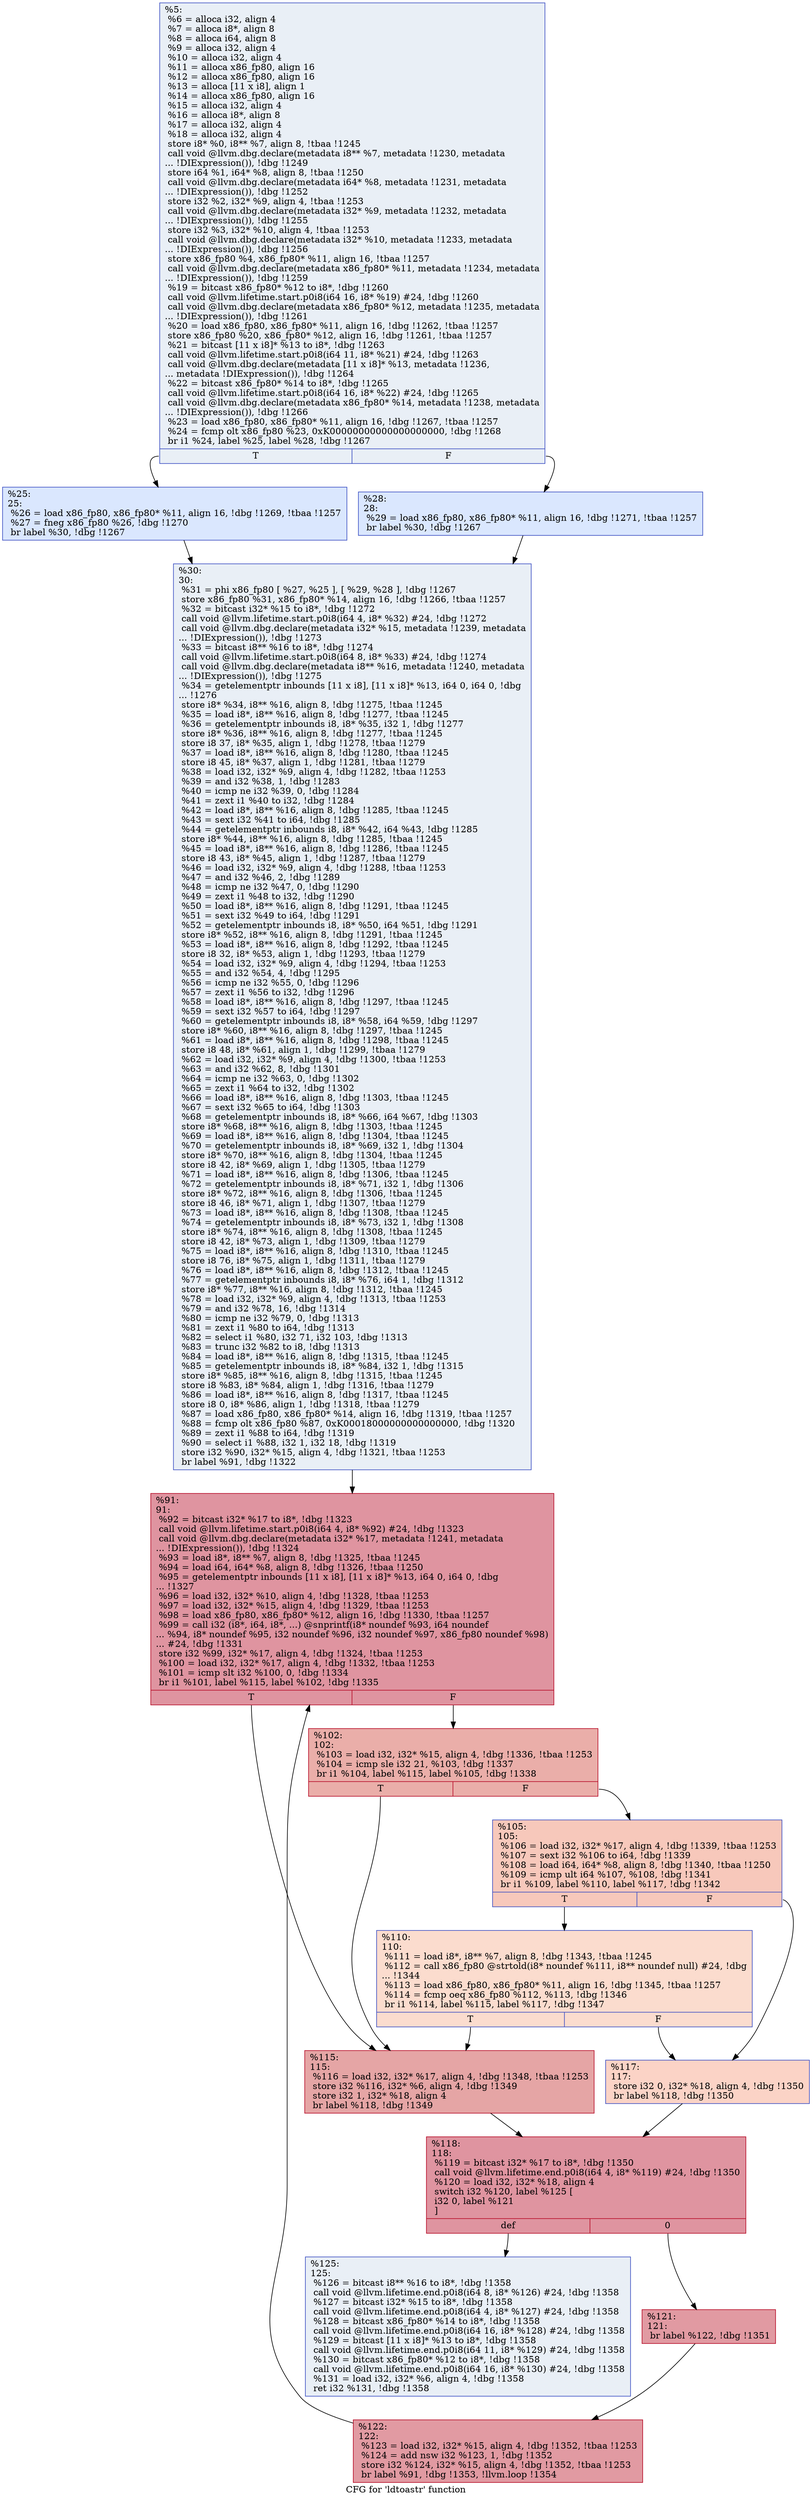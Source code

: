digraph "CFG for 'ldtoastr' function" {
	label="CFG for 'ldtoastr' function";

	Node0xa9bec0 [shape=record,color="#3d50c3ff", style=filled, fillcolor="#cedaeb70",label="{%5:\l  %6 = alloca i32, align 4\l  %7 = alloca i8*, align 8\l  %8 = alloca i64, align 8\l  %9 = alloca i32, align 4\l  %10 = alloca i32, align 4\l  %11 = alloca x86_fp80, align 16\l  %12 = alloca x86_fp80, align 16\l  %13 = alloca [11 x i8], align 1\l  %14 = alloca x86_fp80, align 16\l  %15 = alloca i32, align 4\l  %16 = alloca i8*, align 8\l  %17 = alloca i32, align 4\l  %18 = alloca i32, align 4\l  store i8* %0, i8** %7, align 8, !tbaa !1245\l  call void @llvm.dbg.declare(metadata i8** %7, metadata !1230, metadata\l... !DIExpression()), !dbg !1249\l  store i64 %1, i64* %8, align 8, !tbaa !1250\l  call void @llvm.dbg.declare(metadata i64* %8, metadata !1231, metadata\l... !DIExpression()), !dbg !1252\l  store i32 %2, i32* %9, align 4, !tbaa !1253\l  call void @llvm.dbg.declare(metadata i32* %9, metadata !1232, metadata\l... !DIExpression()), !dbg !1255\l  store i32 %3, i32* %10, align 4, !tbaa !1253\l  call void @llvm.dbg.declare(metadata i32* %10, metadata !1233, metadata\l... !DIExpression()), !dbg !1256\l  store x86_fp80 %4, x86_fp80* %11, align 16, !tbaa !1257\l  call void @llvm.dbg.declare(metadata x86_fp80* %11, metadata !1234, metadata\l... !DIExpression()), !dbg !1259\l  %19 = bitcast x86_fp80* %12 to i8*, !dbg !1260\l  call void @llvm.lifetime.start.p0i8(i64 16, i8* %19) #24, !dbg !1260\l  call void @llvm.dbg.declare(metadata x86_fp80* %12, metadata !1235, metadata\l... !DIExpression()), !dbg !1261\l  %20 = load x86_fp80, x86_fp80* %11, align 16, !dbg !1262, !tbaa !1257\l  store x86_fp80 %20, x86_fp80* %12, align 16, !dbg !1261, !tbaa !1257\l  %21 = bitcast [11 x i8]* %13 to i8*, !dbg !1263\l  call void @llvm.lifetime.start.p0i8(i64 11, i8* %21) #24, !dbg !1263\l  call void @llvm.dbg.declare(metadata [11 x i8]* %13, metadata !1236,\l... metadata !DIExpression()), !dbg !1264\l  %22 = bitcast x86_fp80* %14 to i8*, !dbg !1265\l  call void @llvm.lifetime.start.p0i8(i64 16, i8* %22) #24, !dbg !1265\l  call void @llvm.dbg.declare(metadata x86_fp80* %14, metadata !1238, metadata\l... !DIExpression()), !dbg !1266\l  %23 = load x86_fp80, x86_fp80* %11, align 16, !dbg !1267, !tbaa !1257\l  %24 = fcmp olt x86_fp80 %23, 0xK00000000000000000000, !dbg !1268\l  br i1 %24, label %25, label %28, !dbg !1267\l|{<s0>T|<s1>F}}"];
	Node0xa9bec0:s0 -> Node0xa9bf10;
	Node0xa9bec0:s1 -> Node0xa9bf60;
	Node0xa9bf10 [shape=record,color="#3d50c3ff", style=filled, fillcolor="#abc8fd70",label="{%25:\l25:                                               \l  %26 = load x86_fp80, x86_fp80* %11, align 16, !dbg !1269, !tbaa !1257\l  %27 = fneg x86_fp80 %26, !dbg !1270\l  br label %30, !dbg !1267\l}"];
	Node0xa9bf10 -> Node0xa9bfb0;
	Node0xa9bf60 [shape=record,color="#3d50c3ff", style=filled, fillcolor="#abc8fd70",label="{%28:\l28:                                               \l  %29 = load x86_fp80, x86_fp80* %11, align 16, !dbg !1271, !tbaa !1257\l  br label %30, !dbg !1267\l}"];
	Node0xa9bf60 -> Node0xa9bfb0;
	Node0xa9bfb0 [shape=record,color="#3d50c3ff", style=filled, fillcolor="#cedaeb70",label="{%30:\l30:                                               \l  %31 = phi x86_fp80 [ %27, %25 ], [ %29, %28 ], !dbg !1267\l  store x86_fp80 %31, x86_fp80* %14, align 16, !dbg !1266, !tbaa !1257\l  %32 = bitcast i32* %15 to i8*, !dbg !1272\l  call void @llvm.lifetime.start.p0i8(i64 4, i8* %32) #24, !dbg !1272\l  call void @llvm.dbg.declare(metadata i32* %15, metadata !1239, metadata\l... !DIExpression()), !dbg !1273\l  %33 = bitcast i8** %16 to i8*, !dbg !1274\l  call void @llvm.lifetime.start.p0i8(i64 8, i8* %33) #24, !dbg !1274\l  call void @llvm.dbg.declare(metadata i8** %16, metadata !1240, metadata\l... !DIExpression()), !dbg !1275\l  %34 = getelementptr inbounds [11 x i8], [11 x i8]* %13, i64 0, i64 0, !dbg\l... !1276\l  store i8* %34, i8** %16, align 8, !dbg !1275, !tbaa !1245\l  %35 = load i8*, i8** %16, align 8, !dbg !1277, !tbaa !1245\l  %36 = getelementptr inbounds i8, i8* %35, i32 1, !dbg !1277\l  store i8* %36, i8** %16, align 8, !dbg !1277, !tbaa !1245\l  store i8 37, i8* %35, align 1, !dbg !1278, !tbaa !1279\l  %37 = load i8*, i8** %16, align 8, !dbg !1280, !tbaa !1245\l  store i8 45, i8* %37, align 1, !dbg !1281, !tbaa !1279\l  %38 = load i32, i32* %9, align 4, !dbg !1282, !tbaa !1253\l  %39 = and i32 %38, 1, !dbg !1283\l  %40 = icmp ne i32 %39, 0, !dbg !1284\l  %41 = zext i1 %40 to i32, !dbg !1284\l  %42 = load i8*, i8** %16, align 8, !dbg !1285, !tbaa !1245\l  %43 = sext i32 %41 to i64, !dbg !1285\l  %44 = getelementptr inbounds i8, i8* %42, i64 %43, !dbg !1285\l  store i8* %44, i8** %16, align 8, !dbg !1285, !tbaa !1245\l  %45 = load i8*, i8** %16, align 8, !dbg !1286, !tbaa !1245\l  store i8 43, i8* %45, align 1, !dbg !1287, !tbaa !1279\l  %46 = load i32, i32* %9, align 4, !dbg !1288, !tbaa !1253\l  %47 = and i32 %46, 2, !dbg !1289\l  %48 = icmp ne i32 %47, 0, !dbg !1290\l  %49 = zext i1 %48 to i32, !dbg !1290\l  %50 = load i8*, i8** %16, align 8, !dbg !1291, !tbaa !1245\l  %51 = sext i32 %49 to i64, !dbg !1291\l  %52 = getelementptr inbounds i8, i8* %50, i64 %51, !dbg !1291\l  store i8* %52, i8** %16, align 8, !dbg !1291, !tbaa !1245\l  %53 = load i8*, i8** %16, align 8, !dbg !1292, !tbaa !1245\l  store i8 32, i8* %53, align 1, !dbg !1293, !tbaa !1279\l  %54 = load i32, i32* %9, align 4, !dbg !1294, !tbaa !1253\l  %55 = and i32 %54, 4, !dbg !1295\l  %56 = icmp ne i32 %55, 0, !dbg !1296\l  %57 = zext i1 %56 to i32, !dbg !1296\l  %58 = load i8*, i8** %16, align 8, !dbg !1297, !tbaa !1245\l  %59 = sext i32 %57 to i64, !dbg !1297\l  %60 = getelementptr inbounds i8, i8* %58, i64 %59, !dbg !1297\l  store i8* %60, i8** %16, align 8, !dbg !1297, !tbaa !1245\l  %61 = load i8*, i8** %16, align 8, !dbg !1298, !tbaa !1245\l  store i8 48, i8* %61, align 1, !dbg !1299, !tbaa !1279\l  %62 = load i32, i32* %9, align 4, !dbg !1300, !tbaa !1253\l  %63 = and i32 %62, 8, !dbg !1301\l  %64 = icmp ne i32 %63, 0, !dbg !1302\l  %65 = zext i1 %64 to i32, !dbg !1302\l  %66 = load i8*, i8** %16, align 8, !dbg !1303, !tbaa !1245\l  %67 = sext i32 %65 to i64, !dbg !1303\l  %68 = getelementptr inbounds i8, i8* %66, i64 %67, !dbg !1303\l  store i8* %68, i8** %16, align 8, !dbg !1303, !tbaa !1245\l  %69 = load i8*, i8** %16, align 8, !dbg !1304, !tbaa !1245\l  %70 = getelementptr inbounds i8, i8* %69, i32 1, !dbg !1304\l  store i8* %70, i8** %16, align 8, !dbg !1304, !tbaa !1245\l  store i8 42, i8* %69, align 1, !dbg !1305, !tbaa !1279\l  %71 = load i8*, i8** %16, align 8, !dbg !1306, !tbaa !1245\l  %72 = getelementptr inbounds i8, i8* %71, i32 1, !dbg !1306\l  store i8* %72, i8** %16, align 8, !dbg !1306, !tbaa !1245\l  store i8 46, i8* %71, align 1, !dbg !1307, !tbaa !1279\l  %73 = load i8*, i8** %16, align 8, !dbg !1308, !tbaa !1245\l  %74 = getelementptr inbounds i8, i8* %73, i32 1, !dbg !1308\l  store i8* %74, i8** %16, align 8, !dbg !1308, !tbaa !1245\l  store i8 42, i8* %73, align 1, !dbg !1309, !tbaa !1279\l  %75 = load i8*, i8** %16, align 8, !dbg !1310, !tbaa !1245\l  store i8 76, i8* %75, align 1, !dbg !1311, !tbaa !1279\l  %76 = load i8*, i8** %16, align 8, !dbg !1312, !tbaa !1245\l  %77 = getelementptr inbounds i8, i8* %76, i64 1, !dbg !1312\l  store i8* %77, i8** %16, align 8, !dbg !1312, !tbaa !1245\l  %78 = load i32, i32* %9, align 4, !dbg !1313, !tbaa !1253\l  %79 = and i32 %78, 16, !dbg !1314\l  %80 = icmp ne i32 %79, 0, !dbg !1313\l  %81 = zext i1 %80 to i64, !dbg !1313\l  %82 = select i1 %80, i32 71, i32 103, !dbg !1313\l  %83 = trunc i32 %82 to i8, !dbg !1313\l  %84 = load i8*, i8** %16, align 8, !dbg !1315, !tbaa !1245\l  %85 = getelementptr inbounds i8, i8* %84, i32 1, !dbg !1315\l  store i8* %85, i8** %16, align 8, !dbg !1315, !tbaa !1245\l  store i8 %83, i8* %84, align 1, !dbg !1316, !tbaa !1279\l  %86 = load i8*, i8** %16, align 8, !dbg !1317, !tbaa !1245\l  store i8 0, i8* %86, align 1, !dbg !1318, !tbaa !1279\l  %87 = load x86_fp80, x86_fp80* %14, align 16, !dbg !1319, !tbaa !1257\l  %88 = fcmp olt x86_fp80 %87, 0xK00018000000000000000, !dbg !1320\l  %89 = zext i1 %88 to i64, !dbg !1319\l  %90 = select i1 %88, i32 1, i32 18, !dbg !1319\l  store i32 %90, i32* %15, align 4, !dbg !1321, !tbaa !1253\l  br label %91, !dbg !1322\l}"];
	Node0xa9bfb0 -> Node0xa9c000;
	Node0xa9c000 [shape=record,color="#b70d28ff", style=filled, fillcolor="#b70d2870",label="{%91:\l91:                                               \l  %92 = bitcast i32* %17 to i8*, !dbg !1323\l  call void @llvm.lifetime.start.p0i8(i64 4, i8* %92) #24, !dbg !1323\l  call void @llvm.dbg.declare(metadata i32* %17, metadata !1241, metadata\l... !DIExpression()), !dbg !1324\l  %93 = load i8*, i8** %7, align 8, !dbg !1325, !tbaa !1245\l  %94 = load i64, i64* %8, align 8, !dbg !1326, !tbaa !1250\l  %95 = getelementptr inbounds [11 x i8], [11 x i8]* %13, i64 0, i64 0, !dbg\l... !1327\l  %96 = load i32, i32* %10, align 4, !dbg !1328, !tbaa !1253\l  %97 = load i32, i32* %15, align 4, !dbg !1329, !tbaa !1253\l  %98 = load x86_fp80, x86_fp80* %12, align 16, !dbg !1330, !tbaa !1257\l  %99 = call i32 (i8*, i64, i8*, ...) @snprintf(i8* noundef %93, i64 noundef\l... %94, i8* noundef %95, i32 noundef %96, i32 noundef %97, x86_fp80 noundef %98)\l... #24, !dbg !1331\l  store i32 %99, i32* %17, align 4, !dbg !1324, !tbaa !1253\l  %100 = load i32, i32* %17, align 4, !dbg !1332, !tbaa !1253\l  %101 = icmp slt i32 %100, 0, !dbg !1334\l  br i1 %101, label %115, label %102, !dbg !1335\l|{<s0>T|<s1>F}}"];
	Node0xa9c000:s0 -> Node0xa9c140;
	Node0xa9c000:s1 -> Node0xa9c050;
	Node0xa9c050 [shape=record,color="#b70d28ff", style=filled, fillcolor="#d0473d70",label="{%102:\l102:                                              \l  %103 = load i32, i32* %15, align 4, !dbg !1336, !tbaa !1253\l  %104 = icmp sle i32 21, %103, !dbg !1337\l  br i1 %104, label %115, label %105, !dbg !1338\l|{<s0>T|<s1>F}}"];
	Node0xa9c050:s0 -> Node0xa9c140;
	Node0xa9c050:s1 -> Node0xa9c0a0;
	Node0xa9c0a0 [shape=record,color="#3d50c3ff", style=filled, fillcolor="#ed836670",label="{%105:\l105:                                              \l  %106 = load i32, i32* %17, align 4, !dbg !1339, !tbaa !1253\l  %107 = sext i32 %106 to i64, !dbg !1339\l  %108 = load i64, i64* %8, align 8, !dbg !1340, !tbaa !1250\l  %109 = icmp ult i64 %107, %108, !dbg !1341\l  br i1 %109, label %110, label %117, !dbg !1342\l|{<s0>T|<s1>F}}"];
	Node0xa9c0a0:s0 -> Node0xa9c0f0;
	Node0xa9c0a0:s1 -> Node0xa9c190;
	Node0xa9c0f0 [shape=record,color="#3d50c3ff", style=filled, fillcolor="#f7af9170",label="{%110:\l110:                                              \l  %111 = load i8*, i8** %7, align 8, !dbg !1343, !tbaa !1245\l  %112 = call x86_fp80 @strtold(i8* noundef %111, i8** noundef null) #24, !dbg\l... !1344\l  %113 = load x86_fp80, x86_fp80* %11, align 16, !dbg !1345, !tbaa !1257\l  %114 = fcmp oeq x86_fp80 %112, %113, !dbg !1346\l  br i1 %114, label %115, label %117, !dbg !1347\l|{<s0>T|<s1>F}}"];
	Node0xa9c0f0:s0 -> Node0xa9c140;
	Node0xa9c0f0:s1 -> Node0xa9c190;
	Node0xa9c140 [shape=record,color="#b70d28ff", style=filled, fillcolor="#c5333470",label="{%115:\l115:                                              \l  %116 = load i32, i32* %17, align 4, !dbg !1348, !tbaa !1253\l  store i32 %116, i32* %6, align 4, !dbg !1349\l  store i32 1, i32* %18, align 4\l  br label %118, !dbg !1349\l}"];
	Node0xa9c140 -> Node0xa9c1e0;
	Node0xa9c190 [shape=record,color="#3d50c3ff", style=filled, fillcolor="#f59c7d70",label="{%117:\l117:                                              \l  store i32 0, i32* %18, align 4, !dbg !1350\l  br label %118, !dbg !1350\l}"];
	Node0xa9c190 -> Node0xa9c1e0;
	Node0xa9c1e0 [shape=record,color="#b70d28ff", style=filled, fillcolor="#b70d2870",label="{%118:\l118:                                              \l  %119 = bitcast i32* %17 to i8*, !dbg !1350\l  call void @llvm.lifetime.end.p0i8(i64 4, i8* %119) #24, !dbg !1350\l  %120 = load i32, i32* %18, align 4\l  switch i32 %120, label %125 [\l    i32 0, label %121\l  ]\l|{<s0>def|<s1>0}}"];
	Node0xa9c1e0:s0 -> Node0xa9c2d0;
	Node0xa9c1e0:s1 -> Node0xa9c230;
	Node0xa9c230 [shape=record,color="#b70d28ff", style=filled, fillcolor="#bb1b2c70",label="{%121:\l121:                                              \l  br label %122, !dbg !1351\l}"];
	Node0xa9c230 -> Node0xa9c280;
	Node0xa9c280 [shape=record,color="#b70d28ff", style=filled, fillcolor="#bb1b2c70",label="{%122:\l122:                                              \l  %123 = load i32, i32* %15, align 4, !dbg !1352, !tbaa !1253\l  %124 = add nsw i32 %123, 1, !dbg !1352\l  store i32 %124, i32* %15, align 4, !dbg !1352, !tbaa !1253\l  br label %91, !dbg !1353, !llvm.loop !1354\l}"];
	Node0xa9c280 -> Node0xa9c000;
	Node0xa9c2d0 [shape=record,color="#3d50c3ff", style=filled, fillcolor="#cedaeb70",label="{%125:\l125:                                              \l  %126 = bitcast i8** %16 to i8*, !dbg !1358\l  call void @llvm.lifetime.end.p0i8(i64 8, i8* %126) #24, !dbg !1358\l  %127 = bitcast i32* %15 to i8*, !dbg !1358\l  call void @llvm.lifetime.end.p0i8(i64 4, i8* %127) #24, !dbg !1358\l  %128 = bitcast x86_fp80* %14 to i8*, !dbg !1358\l  call void @llvm.lifetime.end.p0i8(i64 16, i8* %128) #24, !dbg !1358\l  %129 = bitcast [11 x i8]* %13 to i8*, !dbg !1358\l  call void @llvm.lifetime.end.p0i8(i64 11, i8* %129) #24, !dbg !1358\l  %130 = bitcast x86_fp80* %12 to i8*, !dbg !1358\l  call void @llvm.lifetime.end.p0i8(i64 16, i8* %130) #24, !dbg !1358\l  %131 = load i32, i32* %6, align 4, !dbg !1358\l  ret i32 %131, !dbg !1358\l}"];
}
